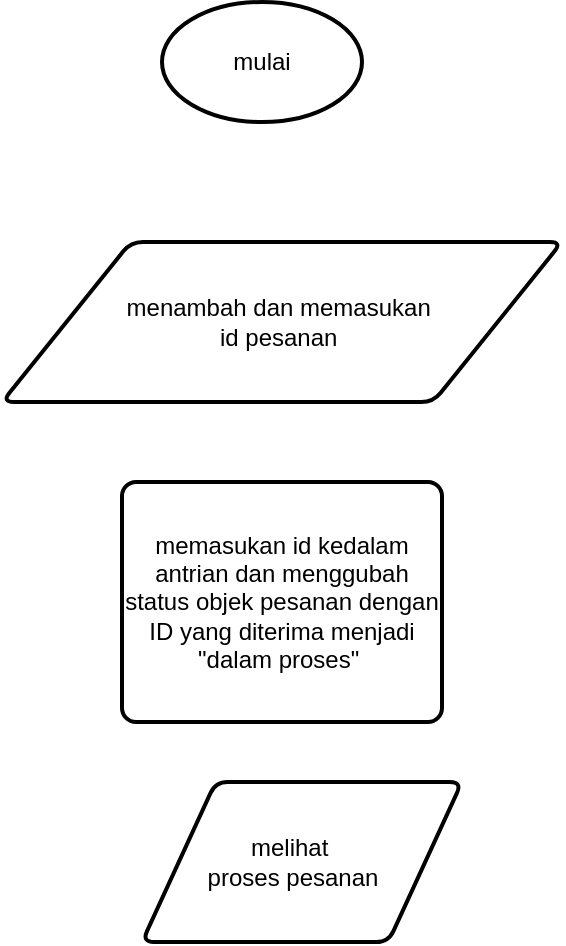 <mxfile version="24.7.17">
  <diagram name="Halaman-1" id="aCdSIoyGZyg0aapa_b-c">
    <mxGraphModel dx="794" dy="420" grid="1" gridSize="10" guides="1" tooltips="1" connect="1" arrows="1" fold="1" page="1" pageScale="1" pageWidth="850" pageHeight="1100" math="0" shadow="0">
      <root>
        <mxCell id="0" />
        <mxCell id="1" parent="0" />
        <mxCell id="twHCCxjceD1nfkposxcJ-1" value="mulai" style="strokeWidth=2;html=1;shape=mxgraph.flowchart.start_1;whiteSpace=wrap;" vertex="1" parent="1">
          <mxGeometry x="360" y="170" width="100" height="60" as="geometry" />
        </mxCell>
        <mxCell id="twHCCxjceD1nfkposxcJ-2" value="menambah dan&amp;nbsp;&lt;span style=&quot;background-color: initial;&quot;&gt;memasukan&amp;nbsp;&lt;/span&gt;&lt;div&gt;&lt;span style=&quot;background-color: initial;&quot;&gt;id pesanan&amp;nbsp;&lt;/span&gt;&lt;/div&gt;" style="shape=parallelogram;html=1;strokeWidth=2;perimeter=parallelogramPerimeter;whiteSpace=wrap;rounded=1;arcSize=12;size=0.23;" vertex="1" parent="1">
          <mxGeometry x="280" y="290" width="280" height="80" as="geometry" />
        </mxCell>
        <mxCell id="twHCCxjceD1nfkposxcJ-3" value="memasukan id kedalam antrian dan menggubah status objek pesanan dengan ID yang diterima menjadi &quot;dalam proses&quot;&amp;nbsp;" style="rounded=1;whiteSpace=wrap;html=1;absoluteArcSize=1;arcSize=14;strokeWidth=2;" vertex="1" parent="1">
          <mxGeometry x="340" y="410" width="160" height="120" as="geometry" />
        </mxCell>
        <mxCell id="twHCCxjceD1nfkposxcJ-4" value="" style="shape=parallelogram;html=1;strokeWidth=2;perimeter=parallelogramPerimeter;whiteSpace=wrap;rounded=1;arcSize=12;size=0.23;" vertex="1" parent="1">
          <mxGeometry x="350" y="560" width="160" height="80" as="geometry" />
        </mxCell>
        <mxCell id="twHCCxjceD1nfkposxcJ-5" value="melihat&amp;nbsp;&lt;div&gt;proses pesanan&lt;/div&gt;" style="text;html=1;align=center;verticalAlign=middle;resizable=0;points=[];autosize=1;strokeColor=none;fillColor=none;" vertex="1" parent="1">
          <mxGeometry x="370" y="580" width="110" height="40" as="geometry" />
        </mxCell>
      </root>
    </mxGraphModel>
  </diagram>
</mxfile>
